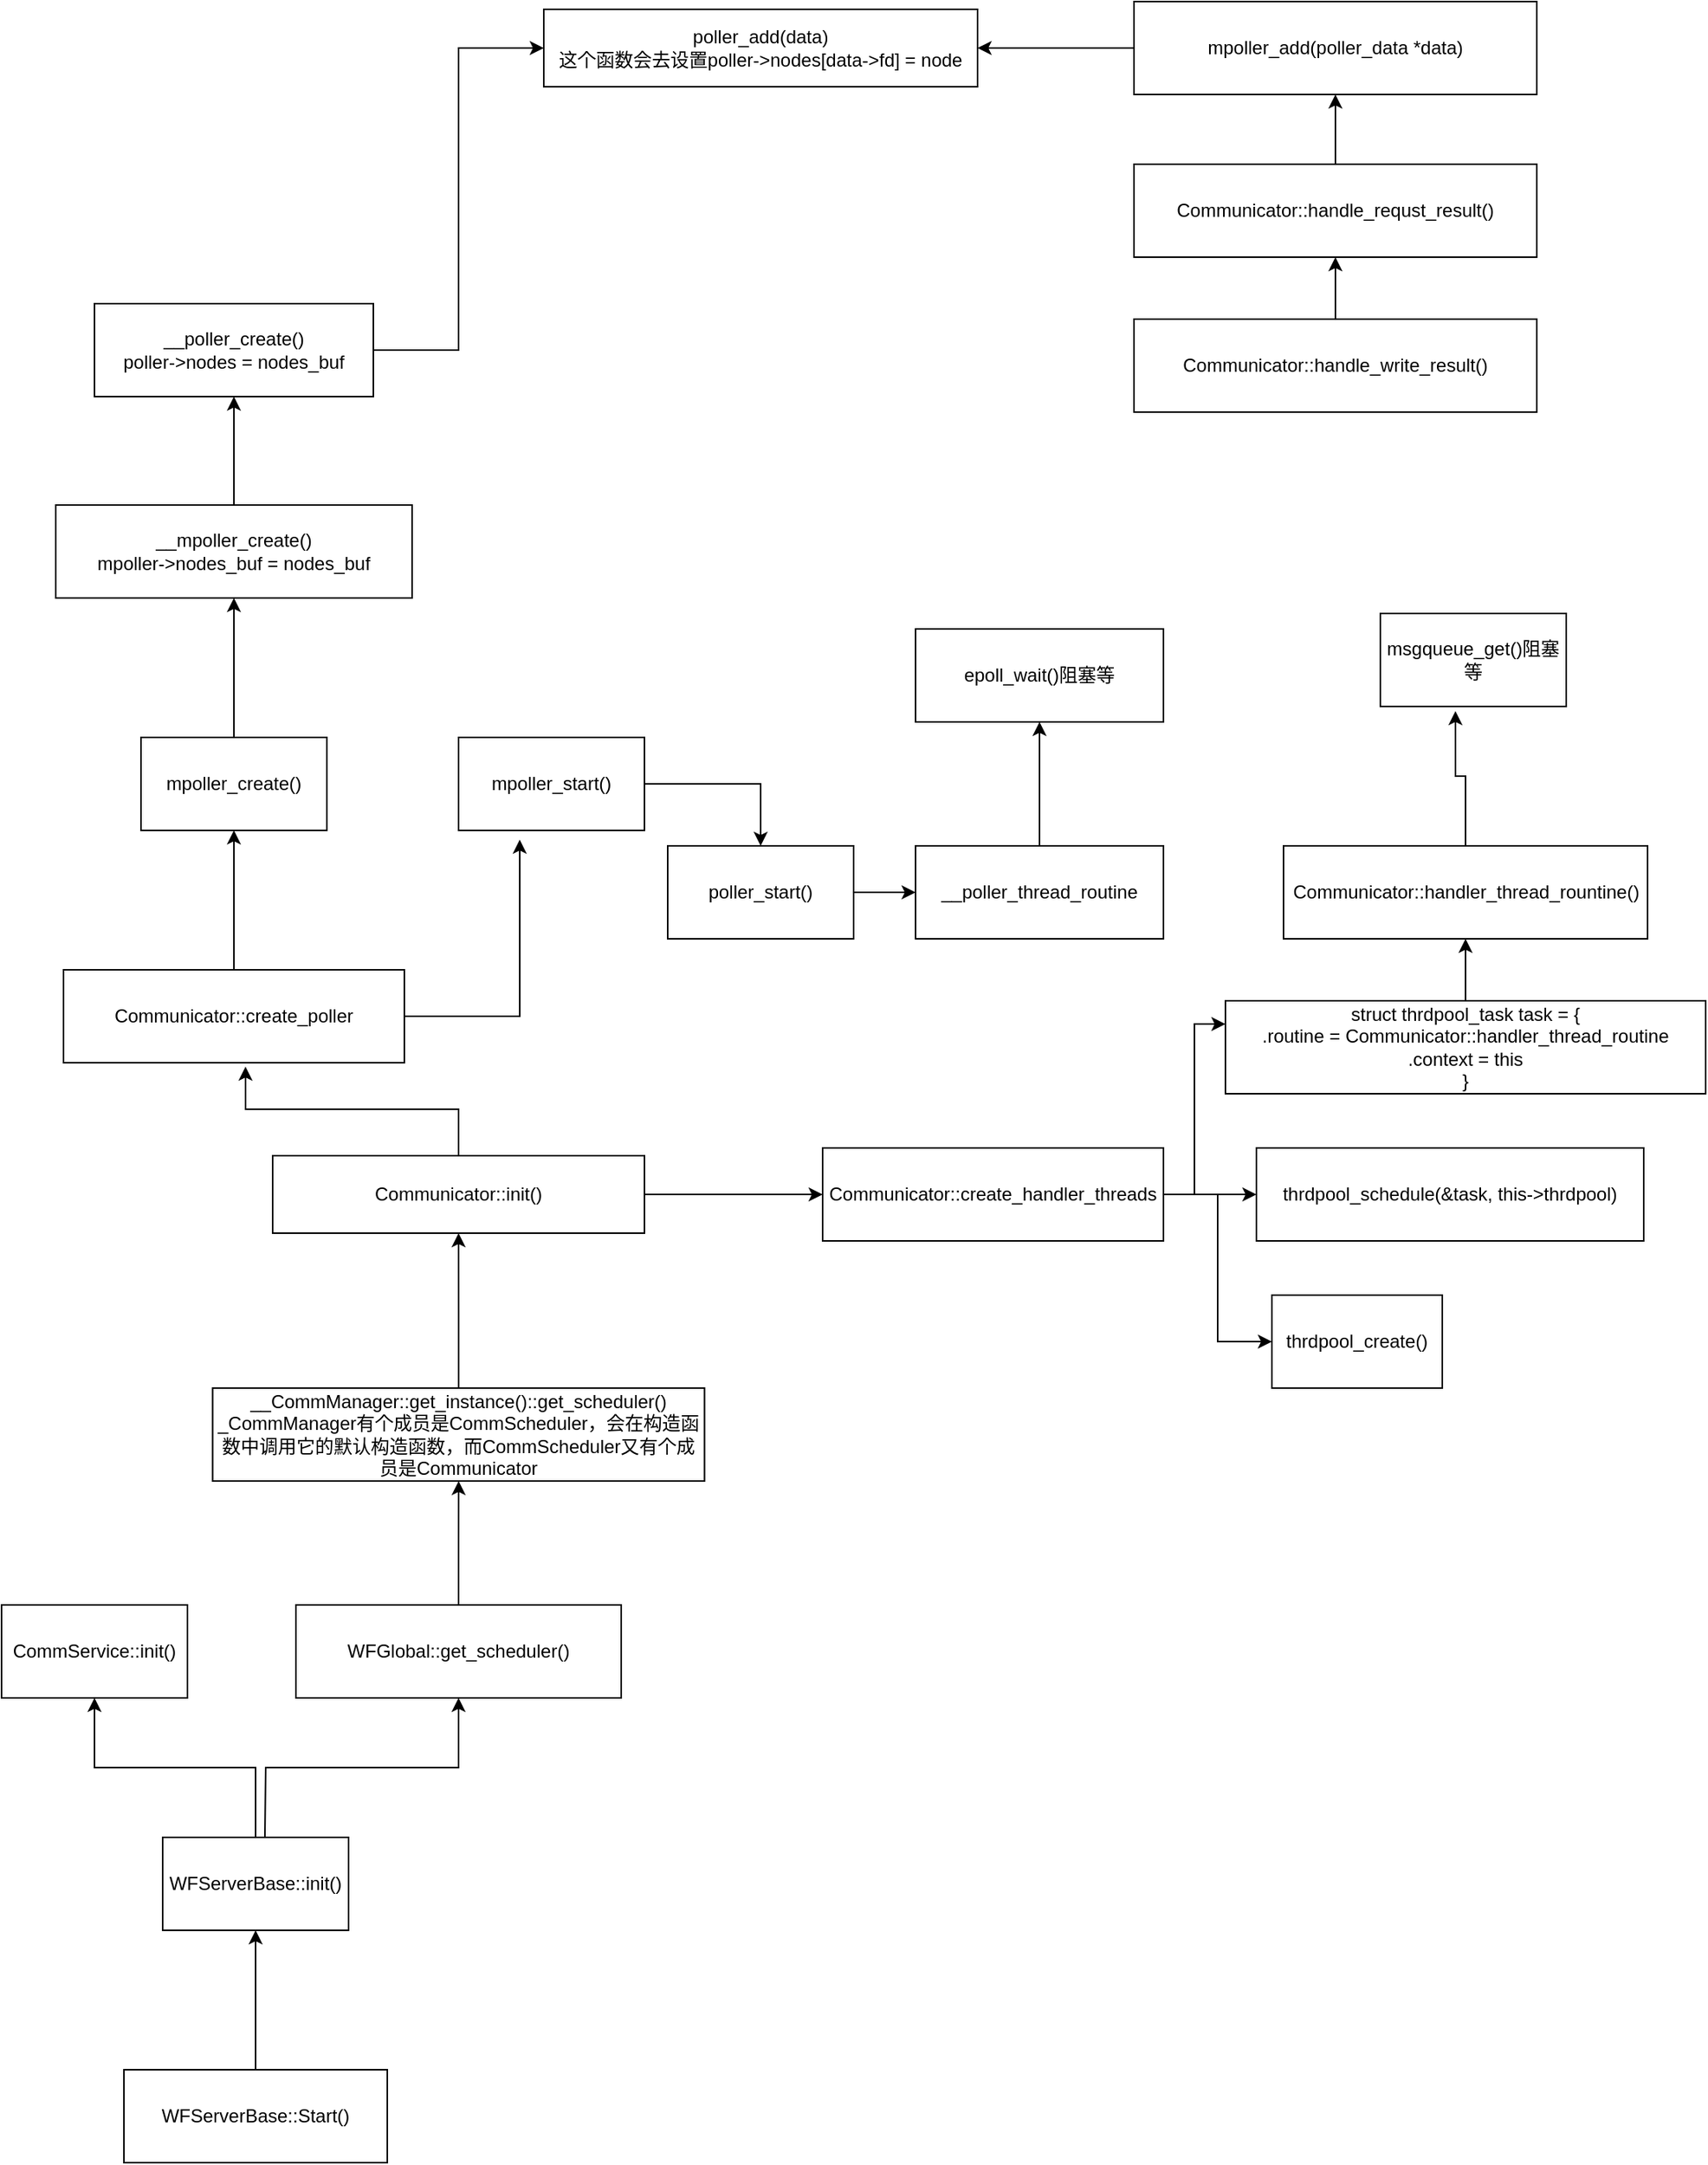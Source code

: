 <mxfile version="15.7.0" type="github">
  <diagram id="JFT-c8hmfohcsFkSbyDH" name="Page-1">
    <mxGraphModel dx="999" dy="1828" grid="1" gridSize="10" guides="1" tooltips="1" connect="1" arrows="1" fold="1" page="1" pageScale="1" pageWidth="827" pageHeight="1169" math="0" shadow="0">
      <root>
        <mxCell id="0" />
        <mxCell id="1" parent="0" />
        <mxCell id="rVw1OEeZTjNzLkuWisMM-3" value="" style="edgeStyle=orthogonalEdgeStyle;rounded=0;orthogonalLoop=1;jettySize=auto;html=1;" edge="1" parent="1" source="rVw1OEeZTjNzLkuWisMM-1" target="rVw1OEeZTjNzLkuWisMM-2">
          <mxGeometry relative="1" as="geometry" />
        </mxCell>
        <mxCell id="rVw1OEeZTjNzLkuWisMM-1" value="WFServerBase::Start()" style="rounded=0;whiteSpace=wrap;html=1;" vertex="1" parent="1">
          <mxGeometry x="329" y="1010" width="170" height="60" as="geometry" />
        </mxCell>
        <mxCell id="rVw1OEeZTjNzLkuWisMM-7" value="" style="edgeStyle=orthogonalEdgeStyle;rounded=0;orthogonalLoop=1;jettySize=auto;html=1;" edge="1" parent="1" source="rVw1OEeZTjNzLkuWisMM-2" target="rVw1OEeZTjNzLkuWisMM-5">
          <mxGeometry relative="1" as="geometry" />
        </mxCell>
        <mxCell id="rVw1OEeZTjNzLkuWisMM-2" value="WFServerBase::init()" style="rounded=0;whiteSpace=wrap;html=1;" vertex="1" parent="1">
          <mxGeometry x="354" y="860" width="120" height="60" as="geometry" />
        </mxCell>
        <mxCell id="rVw1OEeZTjNzLkuWisMM-5" value="CommService::init()" style="rounded=0;whiteSpace=wrap;html=1;" vertex="1" parent="1">
          <mxGeometry x="250" y="710" width="120" height="60" as="geometry" />
        </mxCell>
        <mxCell id="rVw1OEeZTjNzLkuWisMM-19" value="" style="edgeStyle=orthogonalEdgeStyle;rounded=0;orthogonalLoop=1;jettySize=auto;html=1;startArrow=none;startFill=0;endArrow=classic;endFill=1;" edge="1" parent="1" source="rVw1OEeZTjNzLkuWisMM-6" target="rVw1OEeZTjNzLkuWisMM-18">
          <mxGeometry relative="1" as="geometry" />
        </mxCell>
        <mxCell id="rVw1OEeZTjNzLkuWisMM-6" value="mpoller_create()" style="rounded=0;whiteSpace=wrap;html=1;" vertex="1" parent="1">
          <mxGeometry x="340" y="150" width="120" height="60" as="geometry" />
        </mxCell>
        <mxCell id="rVw1OEeZTjNzLkuWisMM-9" style="edgeStyle=orthogonalEdgeStyle;rounded=0;orthogonalLoop=1;jettySize=auto;html=1;exitX=0.5;exitY=1;exitDx=0;exitDy=0;endArrow=none;endFill=0;startArrow=classic;startFill=1;" edge="1" parent="1" source="rVw1OEeZTjNzLkuWisMM-8">
          <mxGeometry relative="1" as="geometry">
            <mxPoint x="420" y="860" as="targetPoint" />
          </mxGeometry>
        </mxCell>
        <mxCell id="rVw1OEeZTjNzLkuWisMM-12" value="" style="edgeStyle=orthogonalEdgeStyle;rounded=0;orthogonalLoop=1;jettySize=auto;html=1;startArrow=none;startFill=0;endArrow=classic;endFill=1;" edge="1" parent="1" source="rVw1OEeZTjNzLkuWisMM-8" target="rVw1OEeZTjNzLkuWisMM-10">
          <mxGeometry relative="1" as="geometry" />
        </mxCell>
        <mxCell id="rVw1OEeZTjNzLkuWisMM-8" value="WFGlobal::get_scheduler()" style="rounded=0;whiteSpace=wrap;html=1;" vertex="1" parent="1">
          <mxGeometry x="440" y="710" width="210" height="60" as="geometry" />
        </mxCell>
        <mxCell id="rVw1OEeZTjNzLkuWisMM-14" value="" style="edgeStyle=orthogonalEdgeStyle;rounded=0;orthogonalLoop=1;jettySize=auto;html=1;startArrow=none;startFill=0;endArrow=classic;endFill=1;" edge="1" parent="1" source="rVw1OEeZTjNzLkuWisMM-10" target="rVw1OEeZTjNzLkuWisMM-13">
          <mxGeometry relative="1" as="geometry" />
        </mxCell>
        <mxCell id="rVw1OEeZTjNzLkuWisMM-10" value="__CommManager::get_instance()::get_scheduler()&lt;br&gt;_CommManager有个成员是CommScheduler，会在构造函数中调用它的默认构造函数，而CommScheduler又有个成员是Communicator" style="rounded=0;whiteSpace=wrap;html=1;" vertex="1" parent="1">
          <mxGeometry x="386.25" y="570" width="317.5" height="60" as="geometry" />
        </mxCell>
        <mxCell id="rVw1OEeZTjNzLkuWisMM-20" value="" style="edgeStyle=orthogonalEdgeStyle;rounded=0;orthogonalLoop=1;jettySize=auto;html=1;startArrow=none;startFill=0;endArrow=classic;endFill=1;" edge="1" parent="1" source="rVw1OEeZTjNzLkuWisMM-13" target="rVw1OEeZTjNzLkuWisMM-16">
          <mxGeometry relative="1" as="geometry" />
        </mxCell>
        <mxCell id="rVw1OEeZTjNzLkuWisMM-21" style="edgeStyle=orthogonalEdgeStyle;rounded=0;orthogonalLoop=1;jettySize=auto;html=1;entryX=0.534;entryY=1.042;entryDx=0;entryDy=0;entryPerimeter=0;startArrow=none;startFill=0;endArrow=classic;endFill=1;" edge="1" parent="1" source="rVw1OEeZTjNzLkuWisMM-13" target="rVw1OEeZTjNzLkuWisMM-15">
          <mxGeometry relative="1" as="geometry" />
        </mxCell>
        <mxCell id="rVw1OEeZTjNzLkuWisMM-13" value="Communicator::init()" style="rounded=0;whiteSpace=wrap;html=1;" vertex="1" parent="1">
          <mxGeometry x="425" y="420" width="240" height="50" as="geometry" />
        </mxCell>
        <mxCell id="rVw1OEeZTjNzLkuWisMM-17" value="" style="edgeStyle=orthogonalEdgeStyle;rounded=0;orthogonalLoop=1;jettySize=auto;html=1;startArrow=none;startFill=0;endArrow=classic;endFill=1;" edge="1" parent="1" source="rVw1OEeZTjNzLkuWisMM-15" target="rVw1OEeZTjNzLkuWisMM-6">
          <mxGeometry relative="1" as="geometry" />
        </mxCell>
        <mxCell id="rVw1OEeZTjNzLkuWisMM-45" style="edgeStyle=orthogonalEdgeStyle;rounded=0;orthogonalLoop=1;jettySize=auto;html=1;entryX=0.329;entryY=1.1;entryDx=0;entryDy=0;entryPerimeter=0;startArrow=none;startFill=0;endArrow=classic;endFill=1;" edge="1" parent="1" source="rVw1OEeZTjNzLkuWisMM-15" target="rVw1OEeZTjNzLkuWisMM-44">
          <mxGeometry relative="1" as="geometry" />
        </mxCell>
        <mxCell id="rVw1OEeZTjNzLkuWisMM-15" value="Communicator::create_poller" style="rounded=0;whiteSpace=wrap;html=1;" vertex="1" parent="1">
          <mxGeometry x="290" y="300" width="220" height="60" as="geometry" />
        </mxCell>
        <mxCell id="rVw1OEeZTjNzLkuWisMM-33" value="" style="edgeStyle=orthogonalEdgeStyle;rounded=0;orthogonalLoop=1;jettySize=auto;html=1;startArrow=none;startFill=0;endArrow=classic;endFill=1;" edge="1" parent="1" source="rVw1OEeZTjNzLkuWisMM-16" target="rVw1OEeZTjNzLkuWisMM-30">
          <mxGeometry relative="1" as="geometry">
            <Array as="points">
              <mxPoint x="1100" y="445" />
            </Array>
          </mxGeometry>
        </mxCell>
        <mxCell id="rVw1OEeZTjNzLkuWisMM-34" style="edgeStyle=orthogonalEdgeStyle;rounded=0;orthogonalLoop=1;jettySize=auto;html=1;entryX=0;entryY=0.25;entryDx=0;entryDy=0;startArrow=none;startFill=0;endArrow=classic;endFill=1;" edge="1" parent="1" source="rVw1OEeZTjNzLkuWisMM-16" target="rVw1OEeZTjNzLkuWisMM-29">
          <mxGeometry relative="1" as="geometry" />
        </mxCell>
        <mxCell id="rVw1OEeZTjNzLkuWisMM-16" value="Communicator::create_handler_threads" style="rounded=0;whiteSpace=wrap;html=1;" vertex="1" parent="1">
          <mxGeometry x="780" y="415" width="220" height="60" as="geometry" />
        </mxCell>
        <mxCell id="rVw1OEeZTjNzLkuWisMM-26" value="" style="edgeStyle=orthogonalEdgeStyle;rounded=0;orthogonalLoop=1;jettySize=auto;html=1;startArrow=none;startFill=0;endArrow=classic;endFill=1;" edge="1" parent="1" source="rVw1OEeZTjNzLkuWisMM-18" target="rVw1OEeZTjNzLkuWisMM-25">
          <mxGeometry relative="1" as="geometry" />
        </mxCell>
        <mxCell id="rVw1OEeZTjNzLkuWisMM-18" value="__mpoller_create()&lt;br&gt;mpoller-&amp;gt;nodes_buf = nodes_buf" style="rounded=0;whiteSpace=wrap;html=1;" vertex="1" parent="1">
          <mxGeometry x="285" width="230" height="60" as="geometry" />
        </mxCell>
        <mxCell id="rVw1OEeZTjNzLkuWisMM-24" value="" style="edgeStyle=orthogonalEdgeStyle;rounded=0;orthogonalLoop=1;jettySize=auto;html=1;startArrow=none;startFill=0;endArrow=classic;endFill=1;" edge="1" parent="1" source="rVw1OEeZTjNzLkuWisMM-22" target="rVw1OEeZTjNzLkuWisMM-23">
          <mxGeometry relative="1" as="geometry" />
        </mxCell>
        <mxCell id="rVw1OEeZTjNzLkuWisMM-22" value="mpoller_add(poller_data *data)" style="rounded=0;whiteSpace=wrap;html=1;" vertex="1" parent="1">
          <mxGeometry x="981" y="-325" width="260" height="60" as="geometry" />
        </mxCell>
        <mxCell id="rVw1OEeZTjNzLkuWisMM-23" value="poller_add(data)&lt;br&gt;这个函数会去设置poller-&amp;gt;nodes[data-&amp;gt;fd] = node" style="rounded=0;whiteSpace=wrap;html=1;" vertex="1" parent="1">
          <mxGeometry x="600" y="-320" width="280" height="50" as="geometry" />
        </mxCell>
        <mxCell id="rVw1OEeZTjNzLkuWisMM-43" style="edgeStyle=orthogonalEdgeStyle;rounded=0;orthogonalLoop=1;jettySize=auto;html=1;entryX=0;entryY=0.5;entryDx=0;entryDy=0;startArrow=none;startFill=0;endArrow=classic;endFill=1;" edge="1" parent="1" source="rVw1OEeZTjNzLkuWisMM-25" target="rVw1OEeZTjNzLkuWisMM-23">
          <mxGeometry relative="1" as="geometry" />
        </mxCell>
        <mxCell id="rVw1OEeZTjNzLkuWisMM-25" value="__poller_create()&lt;br&gt;poller-&amp;gt;nodes = nodes_buf" style="rounded=0;whiteSpace=wrap;html=1;" vertex="1" parent="1">
          <mxGeometry x="310" y="-130" width="180" height="60" as="geometry" />
        </mxCell>
        <mxCell id="rVw1OEeZTjNzLkuWisMM-36" value="" style="edgeStyle=orthogonalEdgeStyle;rounded=0;orthogonalLoop=1;jettySize=auto;html=1;startArrow=none;startFill=0;endArrow=classic;endFill=1;" edge="1" parent="1" source="rVw1OEeZTjNzLkuWisMM-29" target="rVw1OEeZTjNzLkuWisMM-32">
          <mxGeometry relative="1" as="geometry" />
        </mxCell>
        <mxCell id="rVw1OEeZTjNzLkuWisMM-29" value="struct thrdpool_task task = {&lt;br&gt;.routine = Communicator::handler_thread_routine&lt;br&gt;.context = this&lt;br&gt;}" style="rounded=0;whiteSpace=wrap;html=1;" vertex="1" parent="1">
          <mxGeometry x="1040" y="320" width="310" height="60" as="geometry" />
        </mxCell>
        <mxCell id="rVw1OEeZTjNzLkuWisMM-30" value="thrdpool_schedule(&amp;amp;task, this-&amp;gt;thrdpool)" style="rounded=0;whiteSpace=wrap;html=1;" vertex="1" parent="1">
          <mxGeometry x="1060" y="415" width="250" height="60" as="geometry" />
        </mxCell>
        <mxCell id="rVw1OEeZTjNzLkuWisMM-35" style="edgeStyle=orthogonalEdgeStyle;rounded=0;orthogonalLoop=1;jettySize=auto;html=1;entryX=1;entryY=0.5;entryDx=0;entryDy=0;startArrow=classic;startFill=1;endArrow=none;endFill=0;" edge="1" parent="1" source="rVw1OEeZTjNzLkuWisMM-31" target="rVw1OEeZTjNzLkuWisMM-16">
          <mxGeometry relative="1" as="geometry" />
        </mxCell>
        <mxCell id="rVw1OEeZTjNzLkuWisMM-31" value="thrdpool_create()" style="rounded=0;whiteSpace=wrap;html=1;" vertex="1" parent="1">
          <mxGeometry x="1070" y="510" width="110" height="60" as="geometry" />
        </mxCell>
        <mxCell id="rVw1OEeZTjNzLkuWisMM-51" style="edgeStyle=orthogonalEdgeStyle;rounded=0;orthogonalLoop=1;jettySize=auto;html=1;entryX=0.404;entryY=1.05;entryDx=0;entryDy=0;entryPerimeter=0;startArrow=none;startFill=0;endArrow=classic;endFill=1;" edge="1" parent="1" source="rVw1OEeZTjNzLkuWisMM-32" target="rVw1OEeZTjNzLkuWisMM-50">
          <mxGeometry relative="1" as="geometry" />
        </mxCell>
        <mxCell id="rVw1OEeZTjNzLkuWisMM-32" value="Communicator::handler_thread_rountine()" style="rounded=0;whiteSpace=wrap;html=1;" vertex="1" parent="1">
          <mxGeometry x="1077.5" y="220" width="235" height="60" as="geometry" />
        </mxCell>
        <mxCell id="rVw1OEeZTjNzLkuWisMM-41" value="" style="edgeStyle=orthogonalEdgeStyle;rounded=0;orthogonalLoop=1;jettySize=auto;html=1;startArrow=none;startFill=0;endArrow=classic;endFill=1;" edge="1" parent="1" source="rVw1OEeZTjNzLkuWisMM-37" target="rVw1OEeZTjNzLkuWisMM-40">
          <mxGeometry relative="1" as="geometry" />
        </mxCell>
        <mxCell id="rVw1OEeZTjNzLkuWisMM-37" value="Communicator::handle_write_result()" style="rounded=0;whiteSpace=wrap;html=1;" vertex="1" parent="1">
          <mxGeometry x="981" y="-120" width="260" height="60" as="geometry" />
        </mxCell>
        <mxCell id="rVw1OEeZTjNzLkuWisMM-42" value="" style="edgeStyle=orthogonalEdgeStyle;rounded=0;orthogonalLoop=1;jettySize=auto;html=1;startArrow=none;startFill=0;endArrow=classic;endFill=1;" edge="1" parent="1" source="rVw1OEeZTjNzLkuWisMM-40" target="rVw1OEeZTjNzLkuWisMM-22">
          <mxGeometry relative="1" as="geometry" />
        </mxCell>
        <mxCell id="rVw1OEeZTjNzLkuWisMM-40" value="Communicator::handle_requst_result()" style="rounded=0;whiteSpace=wrap;html=1;" vertex="1" parent="1">
          <mxGeometry x="981" y="-220" width="260" height="60" as="geometry" />
        </mxCell>
        <mxCell id="rVw1OEeZTjNzLkuWisMM-47" value="" style="edgeStyle=orthogonalEdgeStyle;rounded=0;orthogonalLoop=1;jettySize=auto;html=1;startArrow=none;startFill=0;endArrow=classic;endFill=1;" edge="1" parent="1" source="rVw1OEeZTjNzLkuWisMM-44" target="rVw1OEeZTjNzLkuWisMM-46">
          <mxGeometry relative="1" as="geometry" />
        </mxCell>
        <mxCell id="rVw1OEeZTjNzLkuWisMM-44" value="mpoller_start()" style="rounded=0;whiteSpace=wrap;html=1;" vertex="1" parent="1">
          <mxGeometry x="545" y="150" width="120" height="60" as="geometry" />
        </mxCell>
        <mxCell id="rVw1OEeZTjNzLkuWisMM-49" value="" style="edgeStyle=orthogonalEdgeStyle;rounded=0;orthogonalLoop=1;jettySize=auto;html=1;startArrow=none;startFill=0;endArrow=classic;endFill=1;" edge="1" parent="1" source="rVw1OEeZTjNzLkuWisMM-46" target="rVw1OEeZTjNzLkuWisMM-48">
          <mxGeometry relative="1" as="geometry" />
        </mxCell>
        <mxCell id="rVw1OEeZTjNzLkuWisMM-46" value="poller_start()" style="whiteSpace=wrap;html=1;rounded=0;" vertex="1" parent="1">
          <mxGeometry x="680" y="220" width="120" height="60" as="geometry" />
        </mxCell>
        <mxCell id="rVw1OEeZTjNzLkuWisMM-53" value="" style="edgeStyle=orthogonalEdgeStyle;rounded=0;orthogonalLoop=1;jettySize=auto;html=1;startArrow=none;startFill=0;endArrow=classic;endFill=1;" edge="1" parent="1" source="rVw1OEeZTjNzLkuWisMM-48" target="rVw1OEeZTjNzLkuWisMM-52">
          <mxGeometry relative="1" as="geometry" />
        </mxCell>
        <mxCell id="rVw1OEeZTjNzLkuWisMM-48" value="__poller_thread_routine" style="rounded=0;whiteSpace=wrap;html=1;" vertex="1" parent="1">
          <mxGeometry x="840" y="220" width="160" height="60" as="geometry" />
        </mxCell>
        <mxCell id="rVw1OEeZTjNzLkuWisMM-50" value="msgqueue_get()阻塞等" style="rounded=0;whiteSpace=wrap;html=1;" vertex="1" parent="1">
          <mxGeometry x="1140" y="70" width="120" height="60" as="geometry" />
        </mxCell>
        <mxCell id="rVw1OEeZTjNzLkuWisMM-52" value="epoll_wait()阻塞等" style="rounded=0;whiteSpace=wrap;html=1;" vertex="1" parent="1">
          <mxGeometry x="840" y="80" width="160" height="60" as="geometry" />
        </mxCell>
      </root>
    </mxGraphModel>
  </diagram>
</mxfile>

